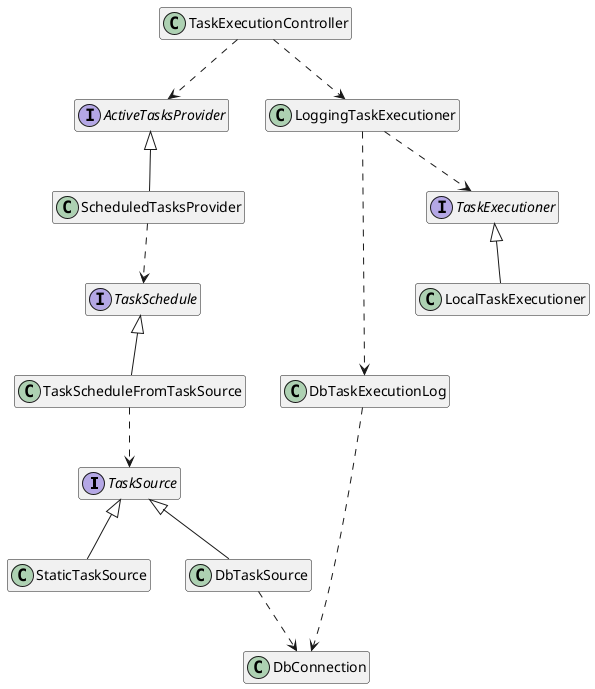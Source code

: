 @startuml Main

hide members

interface TaskSource
TaskSource <|-- StaticTaskSource
TaskSource <|-- DbTaskSource

DbTaskSource ..> DbConnection
DbTaskExecutionLog ..> DbConnection

interface ActiveTasksProvider
ActiveTasksProvider <|-- ScheduledTasksProvider
ScheduledTasksProvider ..> TaskSchedule

interface TaskSchedule
TaskSchedule <|-- TaskScheduleFromTaskSource
TaskScheduleFromTaskSource ..> TaskSource

class TaskExecutionController
TaskExecutionController ..> ActiveTasksProvider
TaskExecutionController ..> LoggingTaskExecutioner

LoggingTaskExecutioner ..> DbTaskExecutionLog
LoggingTaskExecutioner ..> TaskExecutioner

interface TaskExecutioner
TaskExecutioner <|-- LocalTaskExecutioner


@enduml
